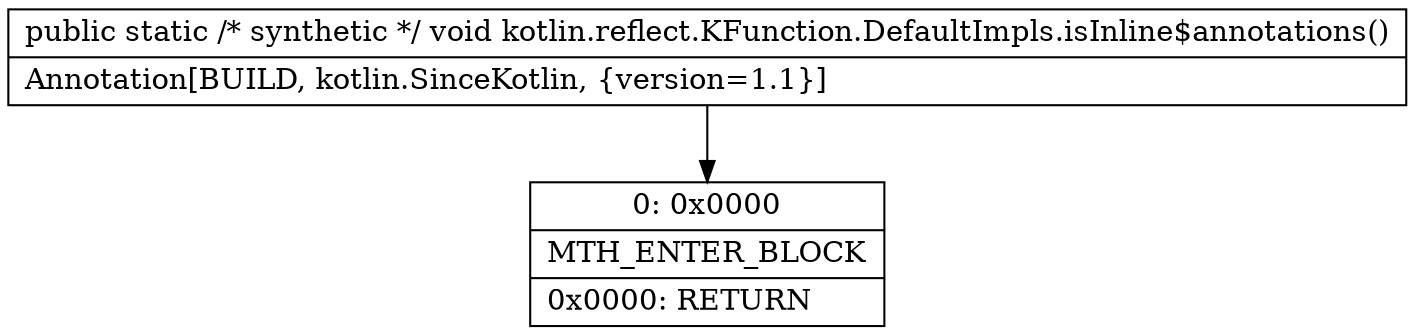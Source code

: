 digraph "CFG forkotlin.reflect.KFunction.DefaultImpls.isInline$annotations()V" {
Node_0 [shape=record,label="{0\:\ 0x0000|MTH_ENTER_BLOCK\l|0x0000: RETURN   \l}"];
MethodNode[shape=record,label="{public static \/* synthetic *\/ void kotlin.reflect.KFunction.DefaultImpls.isInline$annotations()  | Annotation[BUILD, kotlin.SinceKotlin, \{version=1.1\}]\l}"];
MethodNode -> Node_0;
}

